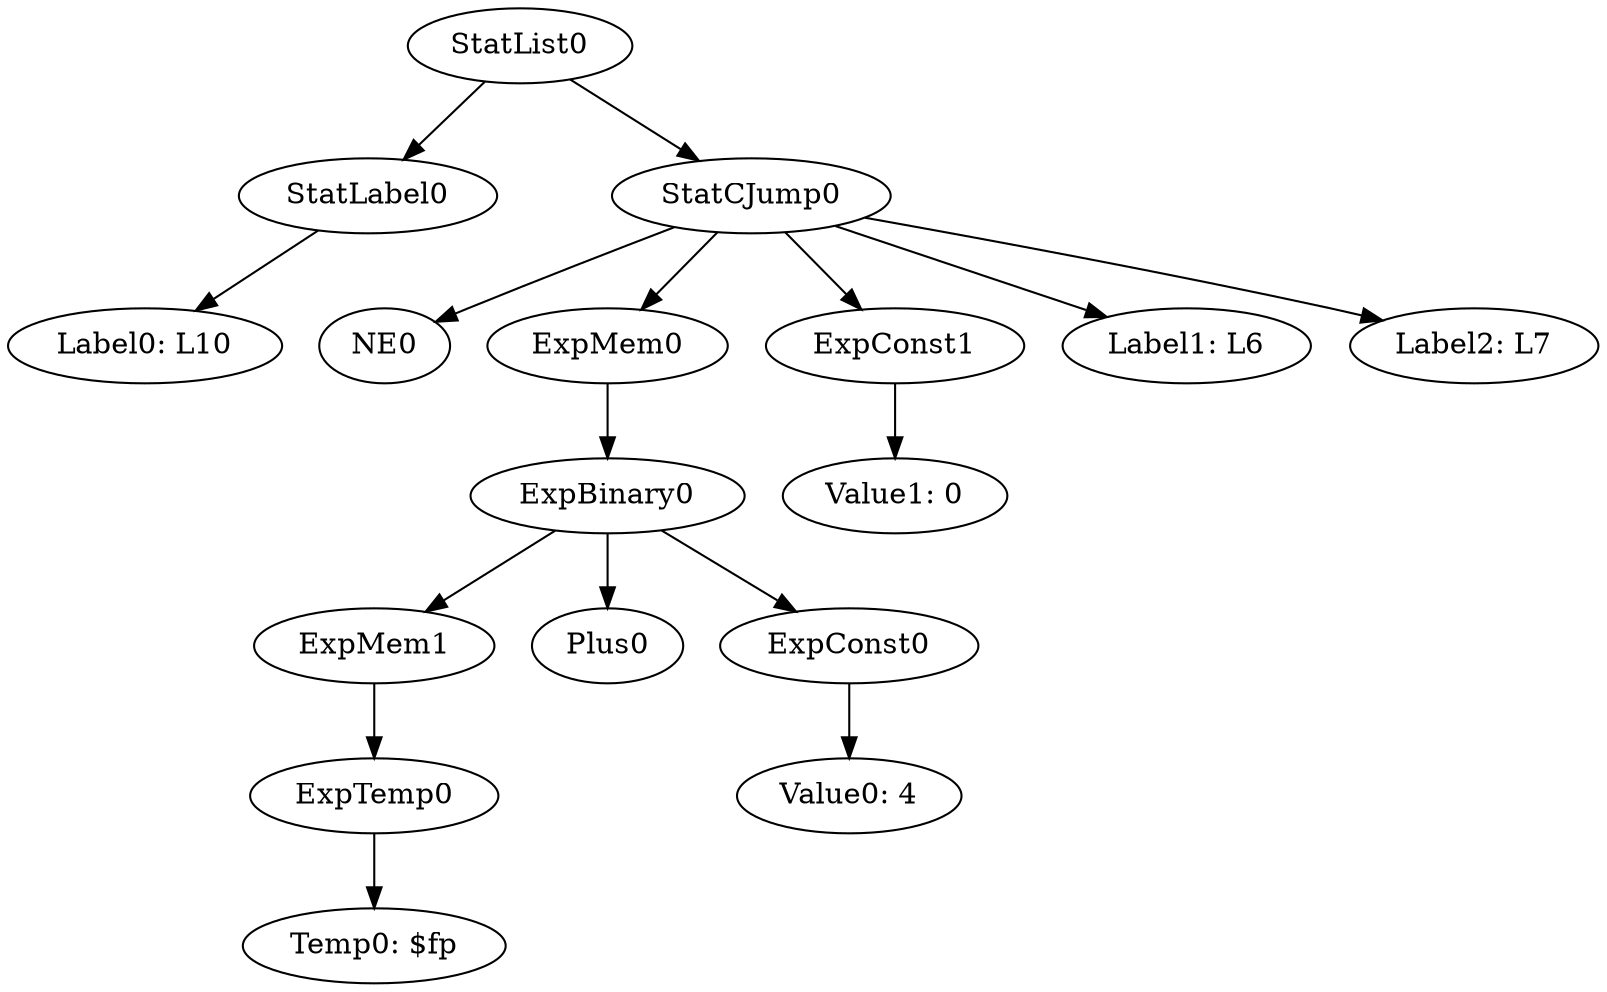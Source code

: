 digraph {
	ordering = out;
	ExpConst1 -> "Value1: 0";
	ExpBinary0 -> ExpMem1;
	ExpBinary0 -> Plus0;
	ExpBinary0 -> ExpConst0;
	ExpMem0 -> ExpBinary0;
	ExpMem1 -> ExpTemp0;
	ExpConst0 -> "Value0: 4";
	StatLabel0 -> "Label0: L10";
	StatList0 -> StatLabel0;
	StatList0 -> StatCJump0;
	StatCJump0 -> NE0;
	StatCJump0 -> ExpMem0;
	StatCJump0 -> ExpConst1;
	StatCJump0 -> "Label1: L6";
	StatCJump0 -> "Label2: L7";
	ExpTemp0 -> "Temp0: $fp";
}

